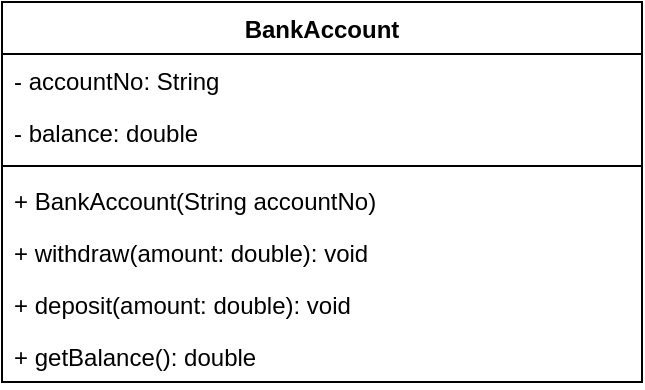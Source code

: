 <mxfile version="20.5.3" type="github">
  <diagram id="nmucT5yErx1RBIytcvga" name="Page-1">
    <mxGraphModel dx="1422" dy="780" grid="1" gridSize="10" guides="1" tooltips="1" connect="1" arrows="1" fold="1" page="1" pageScale="1" pageWidth="850" pageHeight="1100" math="0" shadow="0">
      <root>
        <mxCell id="0" />
        <mxCell id="1" parent="0" />
        <mxCell id="UAF766h70X7E19xK34wO-5" value="BankAccount" style="swimlane;fontStyle=1;align=center;verticalAlign=top;childLayout=stackLayout;horizontal=1;startSize=26;horizontalStack=0;resizeParent=1;resizeParentMax=0;resizeLast=0;collapsible=1;marginBottom=0;" parent="1" vertex="1">
          <mxGeometry x="265" y="100" width="320" height="190" as="geometry" />
        </mxCell>
        <mxCell id="UAF766h70X7E19xK34wO-6" value="- accountNo: String" style="text;strokeColor=none;fillColor=none;align=left;verticalAlign=top;spacingLeft=4;spacingRight=4;overflow=hidden;rotatable=0;points=[[0,0.5],[1,0.5]];portConstraint=eastwest;" parent="UAF766h70X7E19xK34wO-5" vertex="1">
          <mxGeometry y="26" width="320" height="26" as="geometry" />
        </mxCell>
        <mxCell id="UAF766h70X7E19xK34wO-10" value="- balance: double" style="text;strokeColor=none;fillColor=none;align=left;verticalAlign=top;spacingLeft=4;spacingRight=4;overflow=hidden;rotatable=0;points=[[0,0.5],[1,0.5]];portConstraint=eastwest;" parent="UAF766h70X7E19xK34wO-5" vertex="1">
          <mxGeometry y="52" width="320" height="26" as="geometry" />
        </mxCell>
        <mxCell id="UAF766h70X7E19xK34wO-7" value="" style="line;strokeWidth=1;fillColor=none;align=left;verticalAlign=middle;spacingTop=-1;spacingLeft=3;spacingRight=3;rotatable=0;labelPosition=right;points=[];portConstraint=eastwest;strokeColor=inherit;" parent="UAF766h70X7E19xK34wO-5" vertex="1">
          <mxGeometry y="78" width="320" height="8" as="geometry" />
        </mxCell>
        <mxCell id="ZQeFroASfs9uK_yc2qsd-4" value="+ BankAccount(String accountNo)" style="text;strokeColor=none;fillColor=none;align=left;verticalAlign=top;spacingLeft=4;spacingRight=4;overflow=hidden;rotatable=0;points=[[0,0.5],[1,0.5]];portConstraint=eastwest;" vertex="1" parent="UAF766h70X7E19xK34wO-5">
          <mxGeometry y="86" width="320" height="26" as="geometry" />
        </mxCell>
        <mxCell id="UAF766h70X7E19xK34wO-8" value="+ withdraw(amount: double): void" style="text;strokeColor=none;fillColor=none;align=left;verticalAlign=top;spacingLeft=4;spacingRight=4;overflow=hidden;rotatable=0;points=[[0,0.5],[1,0.5]];portConstraint=eastwest;" parent="UAF766h70X7E19xK34wO-5" vertex="1">
          <mxGeometry y="112" width="320" height="26" as="geometry" />
        </mxCell>
        <mxCell id="ZQeFroASfs9uK_yc2qsd-2" value="+ deposit(amount: double): void" style="text;strokeColor=none;fillColor=none;align=left;verticalAlign=top;spacingLeft=4;spacingRight=4;overflow=hidden;rotatable=0;points=[[0,0.5],[1,0.5]];portConstraint=eastwest;" vertex="1" parent="UAF766h70X7E19xK34wO-5">
          <mxGeometry y="138" width="320" height="26" as="geometry" />
        </mxCell>
        <mxCell id="ZQeFroASfs9uK_yc2qsd-3" value="+ getBalance(): double" style="text;strokeColor=none;fillColor=none;align=left;verticalAlign=top;spacingLeft=4;spacingRight=4;overflow=hidden;rotatable=0;points=[[0,0.5],[1,0.5]];portConstraint=eastwest;" vertex="1" parent="UAF766h70X7E19xK34wO-5">
          <mxGeometry y="164" width="320" height="26" as="geometry" />
        </mxCell>
      </root>
    </mxGraphModel>
  </diagram>
</mxfile>
